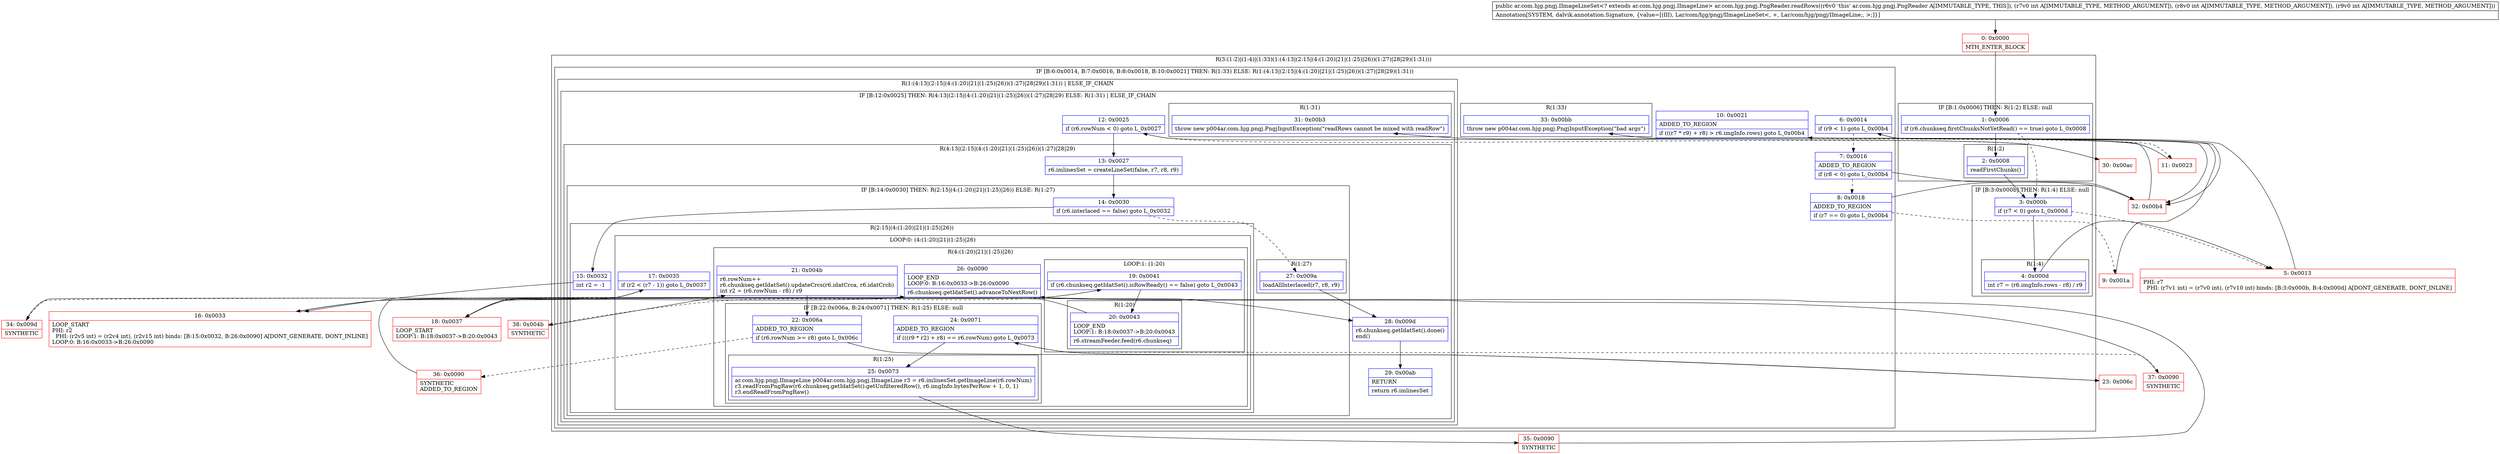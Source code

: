 digraph "CFG forar.com.hjg.pngj.PngReader.readRows(III)Lar\/com\/hjg\/pngj\/IImageLineSet;" {
subgraph cluster_Region_96067840 {
label = "R(3:(1:2)|(1:4)|(1:33)(1:(4:13|(2:15|(4:(1:20)|21|(1:25)|26))(1:27)|28|29)(1:31)))";
node [shape=record,color=blue];
subgraph cluster_IfRegion_168622142 {
label = "IF [B:1:0x0006] THEN: R(1:2) ELSE: null";
node [shape=record,color=blue];
Node_1 [shape=record,label="{1\:\ 0x0006|if (r6.chunkseq.firstChunksNotYetRead() == true) goto L_0x0008\l}"];
subgraph cluster_Region_127901585 {
label = "R(1:2)";
node [shape=record,color=blue];
Node_2 [shape=record,label="{2\:\ 0x0008|readFirstChunks()\l}"];
}
}
subgraph cluster_IfRegion_1544630159 {
label = "IF [B:3:0x000b] THEN: R(1:4) ELSE: null";
node [shape=record,color=blue];
Node_3 [shape=record,label="{3\:\ 0x000b|if (r7 \< 0) goto L_0x000d\l}"];
subgraph cluster_Region_384460012 {
label = "R(1:4)";
node [shape=record,color=blue];
Node_4 [shape=record,label="{4\:\ 0x000d|int r7 = (r6.imgInfo.rows \- r8) \/ r9\l}"];
}
}
subgraph cluster_IfRegion_2068493063 {
label = "IF [B:6:0x0014, B:7:0x0016, B:8:0x0018, B:10:0x0021] THEN: R(1:33) ELSE: R(1:(4:13|(2:15|(4:(1:20)|21|(1:25)|26))(1:27)|28|29)(1:31))";
node [shape=record,color=blue];
Node_6 [shape=record,label="{6\:\ 0x0014|if (r9 \< 1) goto L_0x00b4\l}"];
Node_7 [shape=record,label="{7\:\ 0x0016|ADDED_TO_REGION\l|if (r8 \< 0) goto L_0x00b4\l}"];
Node_8 [shape=record,label="{8\:\ 0x0018|ADDED_TO_REGION\l|if (r7 == 0) goto L_0x00b4\l}"];
Node_10 [shape=record,label="{10\:\ 0x0021|ADDED_TO_REGION\l|if (((r7 * r9) + r8) \> r6.imgInfo.rows) goto L_0x00b4\l}"];
subgraph cluster_Region_13818088 {
label = "R(1:33)";
node [shape=record,color=blue];
Node_33 [shape=record,label="{33\:\ 0x00bb|throw new p004ar.com.hjg.pngj.PngjInputException(\"bad args\")\l}"];
}
subgraph cluster_Region_1441456682 {
label = "R(1:(4:13|(2:15|(4:(1:20)|21|(1:25)|26))(1:27)|28|29)(1:31)) | ELSE_IF_CHAIN\l";
node [shape=record,color=blue];
subgraph cluster_IfRegion_283255167 {
label = "IF [B:12:0x0025] THEN: R(4:13|(2:15|(4:(1:20)|21|(1:25)|26))(1:27)|28|29) ELSE: R(1:31) | ELSE_IF_CHAIN\l";
node [shape=record,color=blue];
Node_12 [shape=record,label="{12\:\ 0x0025|if (r6.rowNum \< 0) goto L_0x0027\l}"];
subgraph cluster_Region_1050569455 {
label = "R(4:13|(2:15|(4:(1:20)|21|(1:25)|26))(1:27)|28|29)";
node [shape=record,color=blue];
Node_13 [shape=record,label="{13\:\ 0x0027|r6.imlinesSet = createLineSet(false, r7, r8, r9)\l}"];
subgraph cluster_IfRegion_673046604 {
label = "IF [B:14:0x0030] THEN: R(2:15|(4:(1:20)|21|(1:25)|26)) ELSE: R(1:27)";
node [shape=record,color=blue];
Node_14 [shape=record,label="{14\:\ 0x0030|if (r6.interlaced == false) goto L_0x0032\l}"];
subgraph cluster_Region_811789845 {
label = "R(2:15|(4:(1:20)|21|(1:25)|26))";
node [shape=record,color=blue];
Node_15 [shape=record,label="{15\:\ 0x0032|int r2 = \-1\l}"];
subgraph cluster_LoopRegion_1917536656 {
label = "LOOP:0: (4:(1:20)|21|(1:25)|26)";
node [shape=record,color=blue];
Node_17 [shape=record,label="{17\:\ 0x0035|if (r2 \< (r7 \- 1)) goto L_0x0037\l}"];
subgraph cluster_Region_2075538381 {
label = "R(4:(1:20)|21|(1:25)|26)";
node [shape=record,color=blue];
subgraph cluster_LoopRegion_719633623 {
label = "LOOP:1: (1:20)";
node [shape=record,color=blue];
Node_19 [shape=record,label="{19\:\ 0x0041|if (r6.chunkseq.getIdatSet().isRowReady() == false) goto L_0x0043\l}"];
subgraph cluster_Region_730634541 {
label = "R(1:20)";
node [shape=record,color=blue];
Node_20 [shape=record,label="{20\:\ 0x0043|LOOP_END\lLOOP:1: B:18:0x0037\-\>B:20:0x0043\l|r6.streamFeeder.feed(r6.chunkseq)\l}"];
}
}
Node_21 [shape=record,label="{21\:\ 0x004b|r6.rowNum++\lr6.chunkseq.getIdatSet().updateCrcs(r6.idatCrca, r6.idatCrcb)\lint r2 = (r6.rowNum \- r8) \/ r9\l}"];
subgraph cluster_IfRegion_920871662 {
label = "IF [B:22:0x006a, B:24:0x0071] THEN: R(1:25) ELSE: null";
node [shape=record,color=blue];
Node_22 [shape=record,label="{22\:\ 0x006a|ADDED_TO_REGION\l|if (r6.rowNum \>= r8) goto L_0x006c\l}"];
Node_24 [shape=record,label="{24\:\ 0x0071|ADDED_TO_REGION\l|if (((r9 * r2) + r8) == r6.rowNum) goto L_0x0073\l}"];
subgraph cluster_Region_299245665 {
label = "R(1:25)";
node [shape=record,color=blue];
Node_25 [shape=record,label="{25\:\ 0x0073|ar.com.hjg.pngj.IImageLine p004ar.com.hjg.pngj.IImageLine r3 = r6.imlinesSet.getImageLine(r6.rowNum)\lr3.readFromPngRaw(r6.chunkseq.getIdatSet().getUnfilteredRow(), r6.imgInfo.bytesPerRow + 1, 0, 1)\lr3.endReadFromPngRaw()\l}"];
}
}
Node_26 [shape=record,label="{26\:\ 0x0090|LOOP_END\lLOOP:0: B:16:0x0033\-\>B:26:0x0090\l|r6.chunkseq.getIdatSet().advanceToNextRow()\l}"];
}
}
}
subgraph cluster_Region_1720207265 {
label = "R(1:27)";
node [shape=record,color=blue];
Node_27 [shape=record,label="{27\:\ 0x009a|loadAllInterlaced(r7, r8, r9)\l}"];
}
}
Node_28 [shape=record,label="{28\:\ 0x009d|r6.chunkseq.getIdatSet().done()\lend()\l}"];
Node_29 [shape=record,label="{29\:\ 0x00ab|RETURN\l|return r6.imlinesSet\l}"];
}
subgraph cluster_Region_567329980 {
label = "R(1:31)";
node [shape=record,color=blue];
Node_31 [shape=record,label="{31\:\ 0x00b3|throw new p004ar.com.hjg.pngj.PngjInputException(\"readRows cannot be mixed with readRow\")\l}"];
}
}
}
}
}
Node_0 [shape=record,color=red,label="{0\:\ 0x0000|MTH_ENTER_BLOCK\l}"];
Node_5 [shape=record,color=red,label="{5\:\ 0x0013|PHI: r7 \l  PHI: (r7v1 int) = (r7v0 int), (r7v10 int) binds: [B:3:0x000b, B:4:0x000d] A[DONT_GENERATE, DONT_INLINE]\l}"];
Node_9 [shape=record,color=red,label="{9\:\ 0x001a}"];
Node_11 [shape=record,color=red,label="{11\:\ 0x0023}"];
Node_16 [shape=record,color=red,label="{16\:\ 0x0033|LOOP_START\lPHI: r2 \l  PHI: (r2v5 int) = (r2v4 int), (r2v15 int) binds: [B:15:0x0032, B:26:0x0090] A[DONT_GENERATE, DONT_INLINE]\lLOOP:0: B:16:0x0033\-\>B:26:0x0090\l}"];
Node_18 [shape=record,color=red,label="{18\:\ 0x0037|LOOP_START\lLOOP:1: B:18:0x0037\-\>B:20:0x0043\l}"];
Node_23 [shape=record,color=red,label="{23\:\ 0x006c}"];
Node_30 [shape=record,color=red,label="{30\:\ 0x00ac}"];
Node_32 [shape=record,color=red,label="{32\:\ 0x00b4}"];
Node_34 [shape=record,color=red,label="{34\:\ 0x009d|SYNTHETIC\l}"];
Node_35 [shape=record,color=red,label="{35\:\ 0x0090|SYNTHETIC\l}"];
Node_36 [shape=record,color=red,label="{36\:\ 0x0090|SYNTHETIC\lADDED_TO_REGION\l}"];
Node_37 [shape=record,color=red,label="{37\:\ 0x0090|SYNTHETIC\l}"];
Node_38 [shape=record,color=red,label="{38\:\ 0x004b|SYNTHETIC\l}"];
MethodNode[shape=record,label="{public ar.com.hjg.pngj.IImageLineSet\<? extends ar.com.hjg.pngj.IImageLine\> ar.com.hjg.pngj.PngReader.readRows((r6v0 'this' ar.com.hjg.pngj.PngReader A[IMMUTABLE_TYPE, THIS]), (r7v0 int A[IMMUTABLE_TYPE, METHOD_ARGUMENT]), (r8v0 int A[IMMUTABLE_TYPE, METHOD_ARGUMENT]), (r9v0 int A[IMMUTABLE_TYPE, METHOD_ARGUMENT]))  | Annotation[SYSTEM, dalvik.annotation.Signature, \{value=[(III), Lar\/com\/hjg\/pngj\/IImageLineSet\<, +, Lar\/com\/hjg\/pngj\/IImageLine;, \>;]\}]\l}"];
MethodNode -> Node_0;
Node_1 -> Node_2;
Node_1 -> Node_3[style=dashed];
Node_2 -> Node_3;
Node_3 -> Node_4;
Node_3 -> Node_5[style=dashed];
Node_4 -> Node_5;
Node_6 -> Node_7[style=dashed];
Node_6 -> Node_32;
Node_7 -> Node_8[style=dashed];
Node_7 -> Node_32;
Node_8 -> Node_9[style=dashed];
Node_8 -> Node_32;
Node_10 -> Node_11[style=dashed];
Node_10 -> Node_32;
Node_12 -> Node_13;
Node_12 -> Node_30[style=dashed];
Node_13 -> Node_14;
Node_14 -> Node_15;
Node_14 -> Node_27[style=dashed];
Node_15 -> Node_16;
Node_17 -> Node_18;
Node_17 -> Node_34[style=dashed];
Node_19 -> Node_20;
Node_19 -> Node_38[style=dashed];
Node_20 -> Node_18;
Node_21 -> Node_22;
Node_22 -> Node_23;
Node_22 -> Node_36[style=dashed];
Node_24 -> Node_25;
Node_24 -> Node_37[style=dashed];
Node_25 -> Node_35;
Node_26 -> Node_16;
Node_27 -> Node_28;
Node_28 -> Node_29;
Node_0 -> Node_1;
Node_5 -> Node_6;
Node_9 -> Node_10;
Node_11 -> Node_12;
Node_16 -> Node_17;
Node_18 -> Node_19;
Node_23 -> Node_24;
Node_30 -> Node_31;
Node_32 -> Node_33;
Node_34 -> Node_28;
Node_35 -> Node_26;
Node_36 -> Node_26;
Node_37 -> Node_26;
Node_38 -> Node_21;
}

